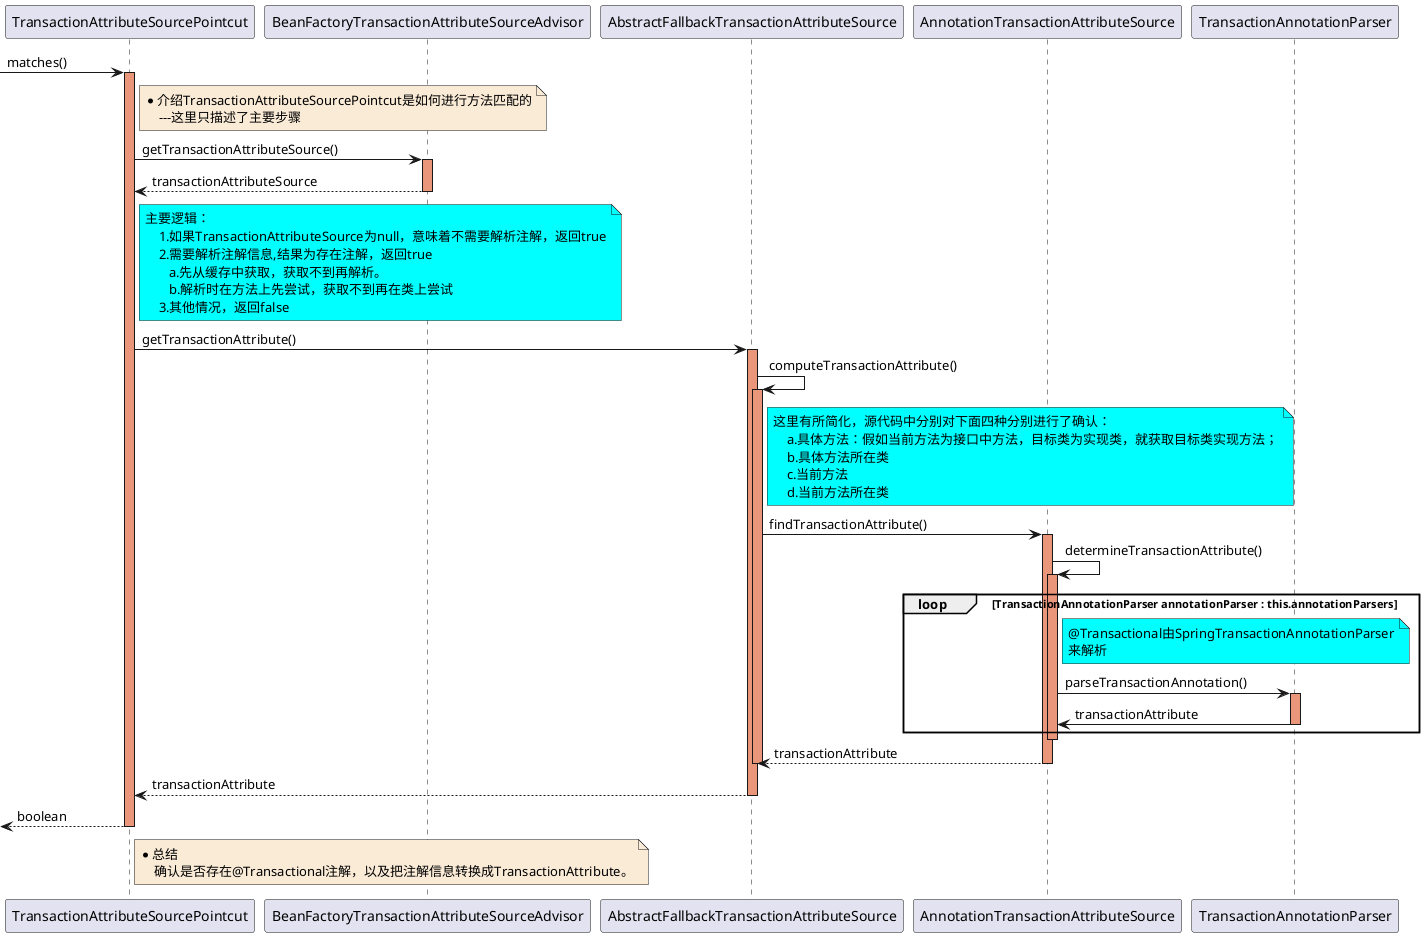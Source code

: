 @startuml
-> TransactionAttributeSourcePointcut: matches()
activate TransactionAttributeSourcePointcut #DarkSalmon

    note right of TransactionAttributeSourcePointcut #FAEBD7
        *介绍TransactionAttributeSourcePointcut是如何进行方法匹配的
            ---这里只描述了主要步骤
    end note
    TransactionAttributeSourcePointcut -> BeanFactoryTransactionAttributeSourceAdvisor : getTransactionAttributeSource()
    activate BeanFactoryTransactionAttributeSourceAdvisor #DarkSalmon
    BeanFactoryTransactionAttributeSourceAdvisor --> TransactionAttributeSourcePointcut : transactionAttributeSource
    deactivate BeanFactoryTransactionAttributeSourceAdvisor

    note right of TransactionAttributeSourcePointcut #aqua
        主要逻辑：
            1.如果TransactionAttributeSource为null，意味着不需要解析注解，返回true
            2.需要解析注解信息,结果为存在注解，返回true
               a.先从缓存中获取，获取不到再解析。
               b.解析时在方法上先尝试，获取不到再在类上尝试
            3.其他情况，返回false
    end note
    TransactionAttributeSourcePointcut -> AbstractFallbackTransactionAttributeSource : getTransactionAttribute()
    activate AbstractFallbackTransactionAttributeSource #DarkSalmon

        AbstractFallbackTransactionAttributeSource -> AbstractFallbackTransactionAttributeSource : computeTransactionAttribute()
        activate AbstractFallbackTransactionAttributeSource #DarkSalmon
            note right of AbstractFallbackTransactionAttributeSource #aqua
                这里有所简化，源代码中分别对下面四种分别进行了确认：
                    a.具体方法：假如当前方法为接口中方法，目标类为实现类，就获取目标类实现方法；
                    b.具体方法所在类
                    c.当前方法
                    d.当前方法所在类
            end note

            AbstractFallbackTransactionAttributeSource -> AnnotationTransactionAttributeSource:findTransactionAttribute()
            activate AnnotationTransactionAttributeSource #DarkSalmon

                AnnotationTransactionAttributeSource -> AnnotationTransactionAttributeSource : determineTransactionAttribute()
                activate AnnotationTransactionAttributeSource #DarkSalmon

                    loop TransactionAnnotationParser annotationParser : this.annotationParsers
                        note right of AnnotationTransactionAttributeSource #aqua
                            @Transactional由SpringTransactionAnnotationParser
                            来解析
                        end note
                        AnnotationTransactionAttributeSource -> TransactionAnnotationParser : parseTransactionAnnotation()
                        activate TransactionAnnotationParser #DarkSalmon
                        TransactionAnnotationParser -> AnnotationTransactionAttributeSource : transactionAttribute
                        deactivate TransactionAnnotationParser
                    end

                deactivate AnnotationTransactionAttributeSource

            AnnotationTransactionAttributeSource --> AbstractFallbackTransactionAttributeSource : transactionAttribute
            deactivate AnnotationTransactionAttributeSource

        deactivate AbstractFallbackTransactionAttributeSource

    AbstractFallbackTransactionAttributeSource --> TransactionAttributeSourcePointcut : transactionAttribute
    deactivate AbstractFallbackTransactionAttributeSource

<-- TransactionAttributeSourcePointcut: boolean
deactivate TransactionAttributeSourcePointcut

note right of TransactionAttributeSourcePointcut #FAEBD7
    *总结
        确认是否存在@Transactional注解，以及把注解信息转换成TransactionAttribute。
end note

@enduml